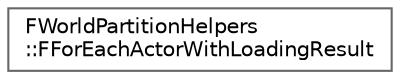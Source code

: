 digraph "Graphical Class Hierarchy"
{
 // INTERACTIVE_SVG=YES
 // LATEX_PDF_SIZE
  bgcolor="transparent";
  edge [fontname=Helvetica,fontsize=10,labelfontname=Helvetica,labelfontsize=10];
  node [fontname=Helvetica,fontsize=10,shape=box,height=0.2,width=0.4];
  rankdir="LR";
  Node0 [id="Node000000",label="FWorldPartitionHelpers\l::FForEachActorWithLoadingResult",height=0.2,width=0.4,color="grey40", fillcolor="white", style="filled",URL="$df/df4/structFWorldPartitionHelpers_1_1FForEachActorWithLoadingResult.html",tooltip=" "];
}
